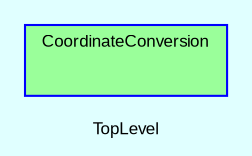 digraph TopLevel {
    compound = true
    bgcolor = lightcyan1
    fontname = Arial
    fontsize = 8
    label = "TopLevel"
    node [
        fontname = Arial,
        fontsize = 8,
        color = black
    ]

    subgraph cluster_CoordinateConversion {
        fillcolor = palegreen1
        URL = "classes/CoordinateConversion.html"
        fontname = Arial
        color = blue
        label = "CoordinateConversion"
        style = filled
        CoordinateConversion [
            shape = plaintext,
            height = 0.01,
            width = 0.75,
            label = ""
        ]

    }

}

